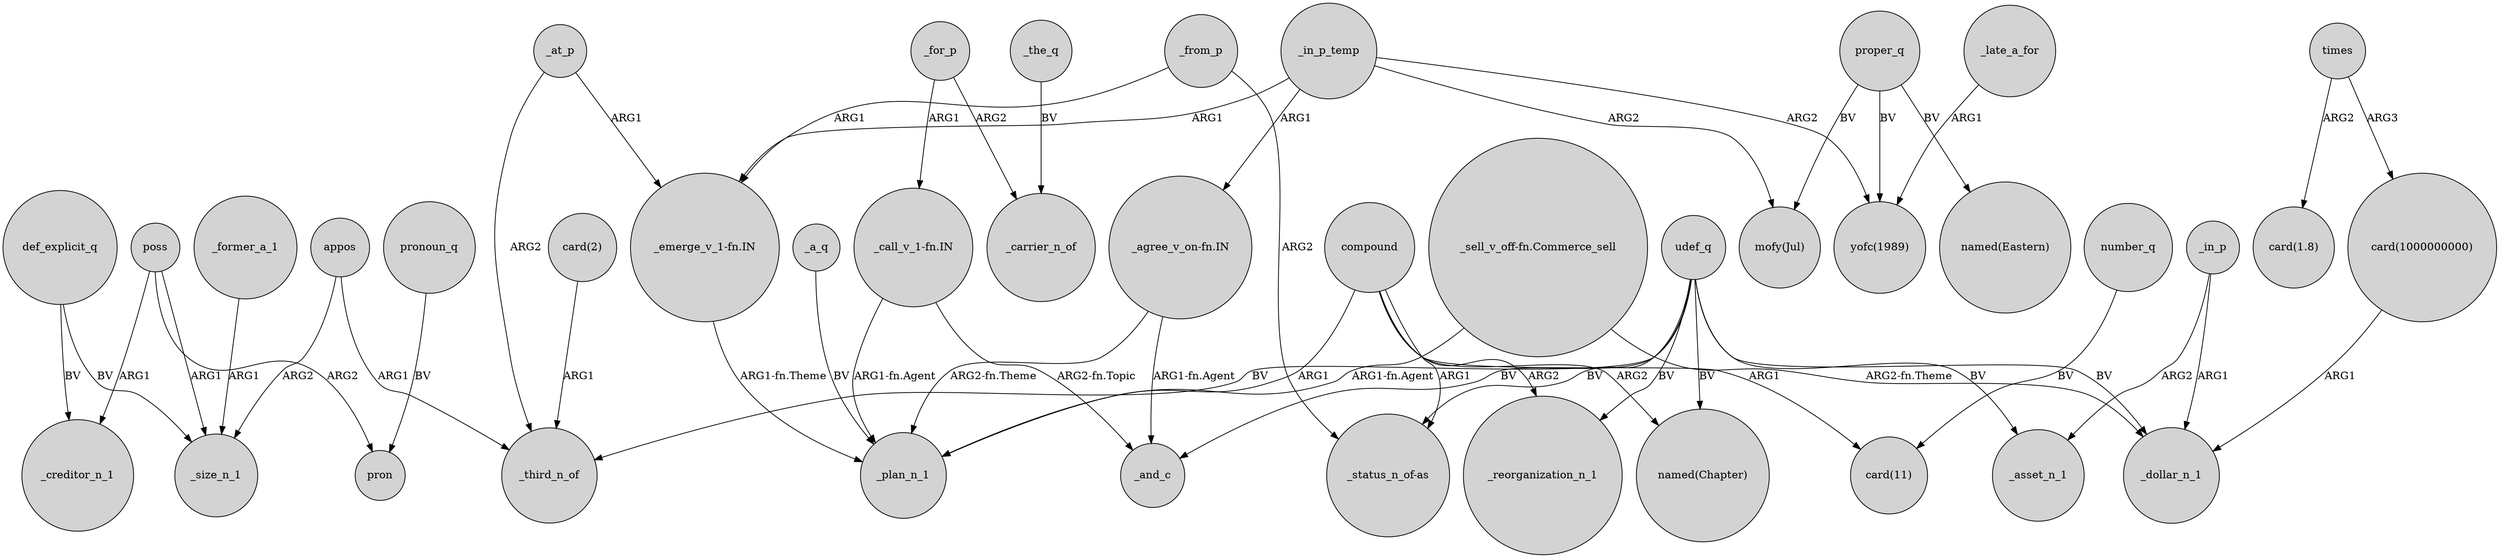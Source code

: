 digraph {
	node [shape=circle style=filled]
	_former_a_1 -> _size_n_1 [label=ARG1]
	_for_p -> "_call_v_1-fn.IN" [label=ARG1]
	_in_p_temp -> "yofc(1989)" [label=ARG2]
	"_agree_v_on-fn.IN" -> _and_c [label="ARG1-fn.Agent"]
	appos -> _third_n_of [label=ARG1]
	proper_q -> "mofy(Jul)" [label=BV]
	_the_q -> _carrier_n_of [label=BV]
	compound -> "_status_n_of-as" [label=ARG1]
	"_emerge_v_1-fn.IN" -> _plan_n_1 [label="ARG1-fn.Theme"]
	poss -> pron [label=ARG2]
	compound -> "card(11)" [label=ARG1]
	number_q -> "card(11)" [label=BV]
	compound -> "named(Chapter)" [label=ARG2]
	_in_p_temp -> "_emerge_v_1-fn.IN" [label=ARG1]
	def_explicit_q -> _size_n_1 [label=BV]
	"card(2)" -> _third_n_of [label=ARG1]
	udef_q -> _third_n_of [label=BV]
	"_call_v_1-fn.IN" -> _plan_n_1 [label="ARG1-fn.Agent"]
	"_call_v_1-fn.IN" -> _and_c [label="ARG2-fn.Topic"]
	poss -> _creditor_n_1 [label=ARG1]
	compound -> _plan_n_1 [label=ARG1]
	_from_p -> "_status_n_of-as" [label=ARG2]
	"_sell_v_off-fn.Commerce_sell" -> _plan_n_1 [label="ARG1-fn.Agent"]
	appos -> _size_n_1 [label=ARG2]
	_late_a_for -> "yofc(1989)" [label=ARG1]
	udef_q -> _asset_n_1 [label=BV]
	proper_q -> "named(Eastern)" [label=BV]
	"_sell_v_off-fn.Commerce_sell" -> _dollar_n_1 [label="ARG2-fn.Theme"]
	_from_p -> "_emerge_v_1-fn.IN" [label=ARG1]
	proper_q -> "yofc(1989)" [label=BV]
	times -> "card(1000000000)" [label=ARG3]
	_at_p -> "_emerge_v_1-fn.IN" [label=ARG1]
	pronoun_q -> pron [label=BV]
	_for_p -> _carrier_n_of [label=ARG2]
	_in_p_temp -> "mofy(Jul)" [label=ARG2]
	_in_p_temp -> "_agree_v_on-fn.IN" [label=ARG1]
	compound -> _reorganization_n_1 [label=ARG2]
	udef_q -> "named(Chapter)" [label=BV]
	times -> "card(1.8)" [label=ARG2]
	udef_q -> "_status_n_of-as" [label=BV]
	poss -> _size_n_1 [label=ARG1]
	_in_p -> _dollar_n_1 [label=ARG1]
	def_explicit_q -> _creditor_n_1 [label=BV]
	"_agree_v_on-fn.IN" -> _plan_n_1 [label="ARG2-fn.Theme"]
	"card(1000000000)" -> _dollar_n_1 [label=ARG1]
	udef_q -> _and_c [label=BV]
	_in_p -> _asset_n_1 [label=ARG2]
	udef_q -> _reorganization_n_1 [label=BV]
	_a_q -> _plan_n_1 [label=BV]
	_at_p -> _third_n_of [label=ARG2]
	udef_q -> _dollar_n_1 [label=BV]
}
